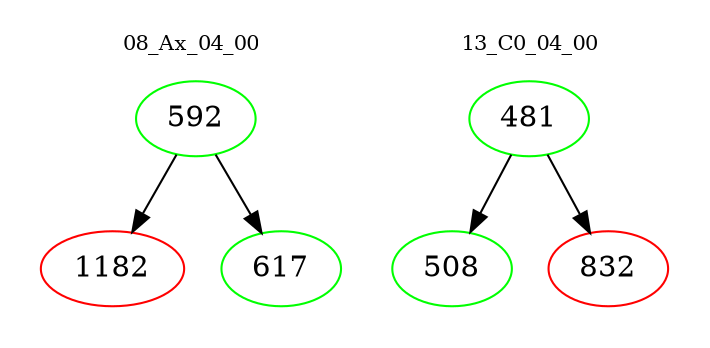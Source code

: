 digraph{
subgraph cluster_0 {
color = white
label = "08_Ax_04_00";
fontsize=10;
T0_592 [label="592", color="green"]
T0_592 -> T0_1182 [color="black"]
T0_1182 [label="1182", color="red"]
T0_592 -> T0_617 [color="black"]
T0_617 [label="617", color="green"]
}
subgraph cluster_1 {
color = white
label = "13_C0_04_00";
fontsize=10;
T1_481 [label="481", color="green"]
T1_481 -> T1_508 [color="black"]
T1_508 [label="508", color="green"]
T1_481 -> T1_832 [color="black"]
T1_832 [label="832", color="red"]
}
}
